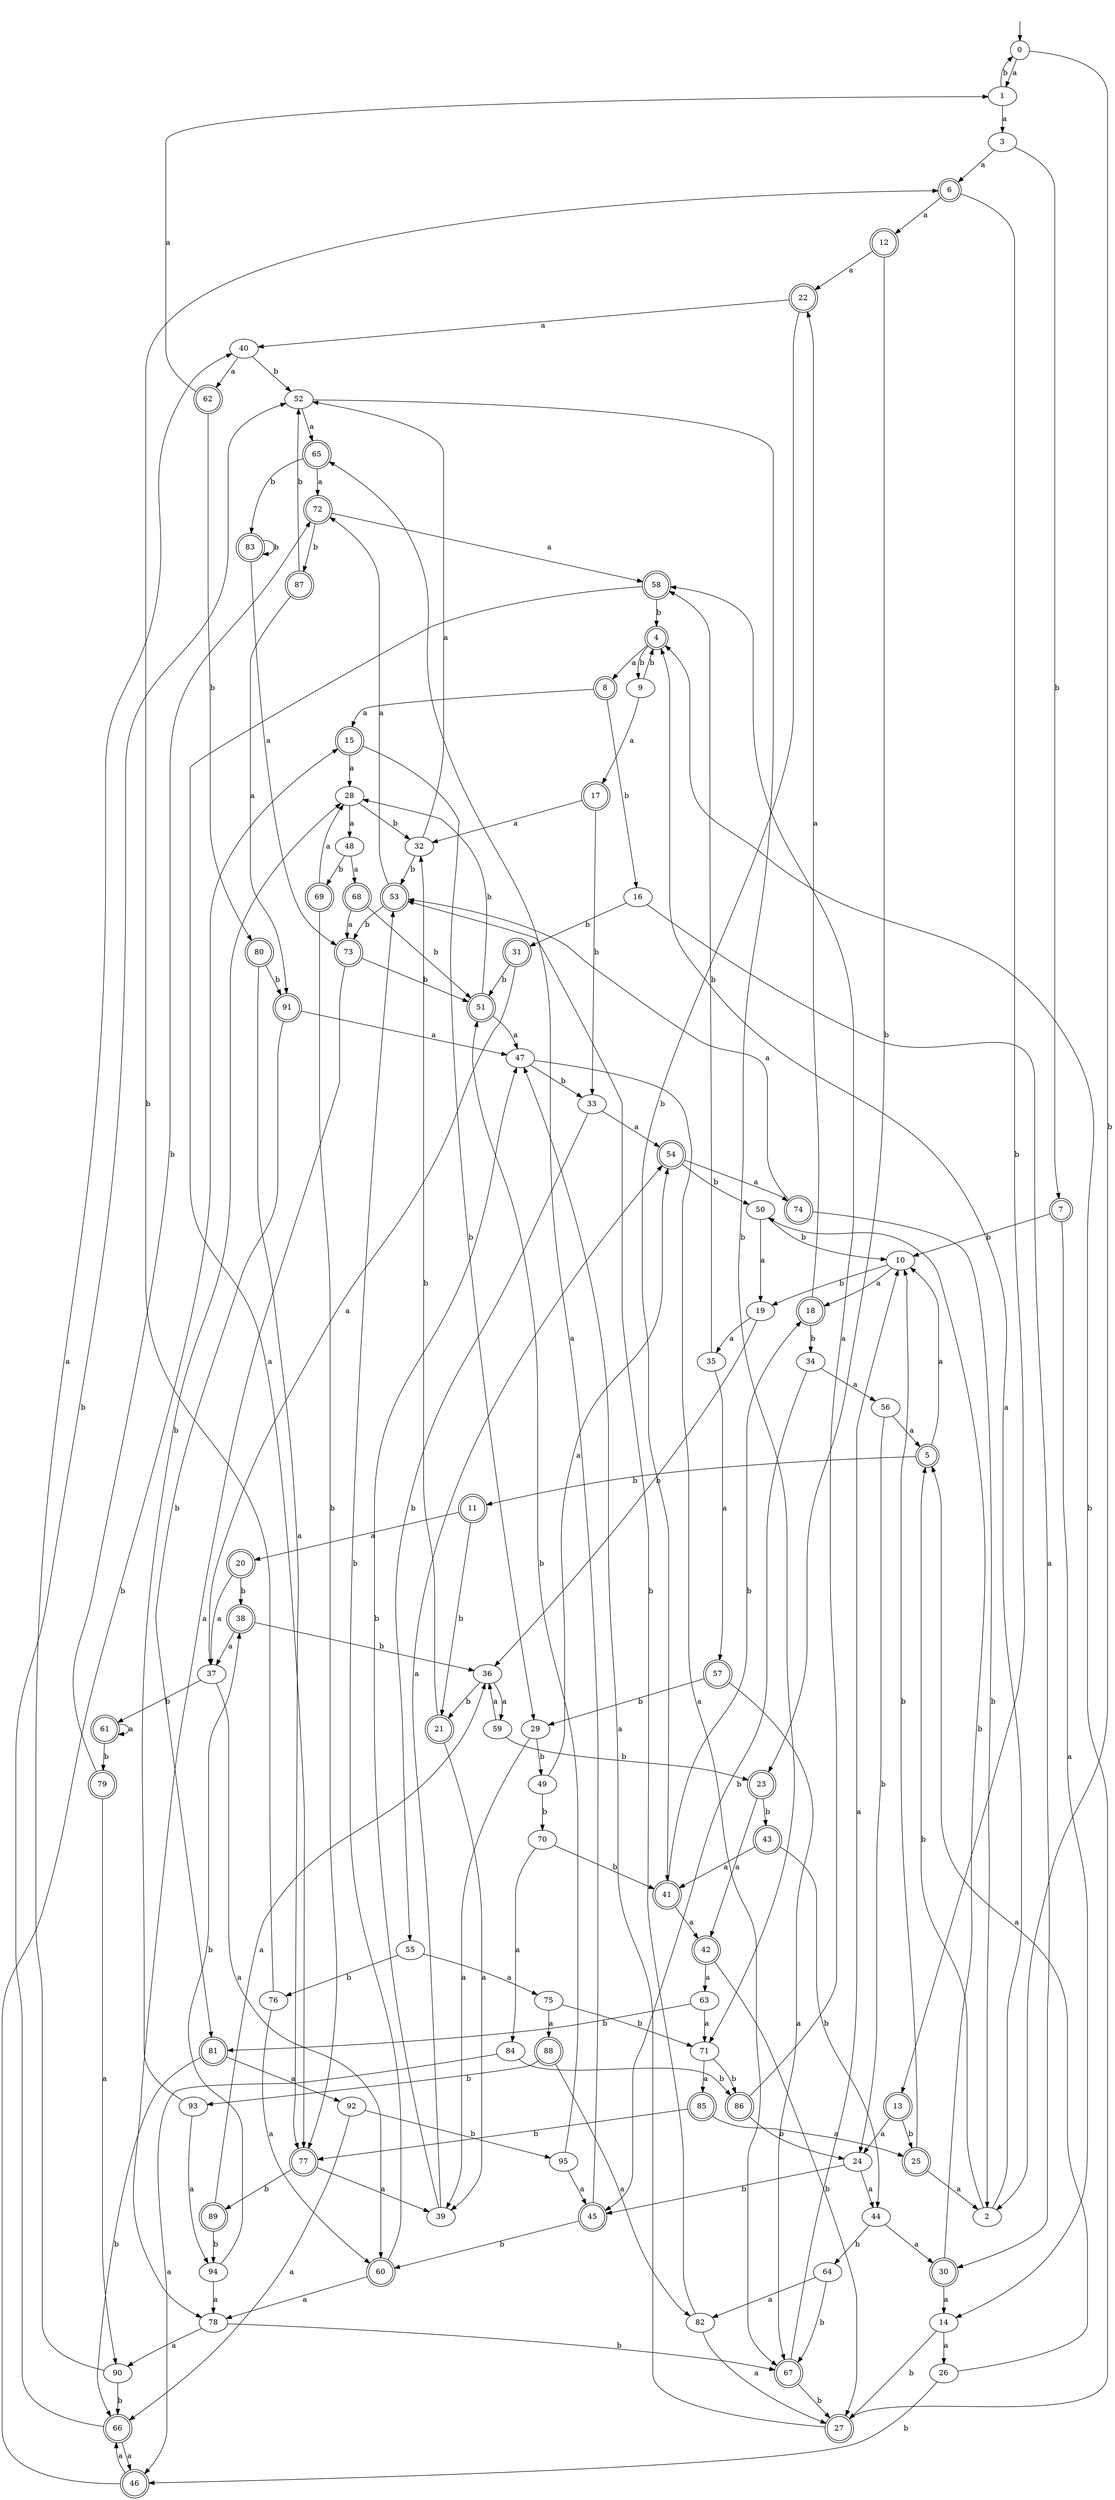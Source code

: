 digraph RandomDFA {
  __start0 [label="", shape=none];
  __start0 -> 0 [label=""];
  0 [shape=circle]
  0 -> 1 [label="a"]
  0 -> 2 [label="b"]
  1
  1 -> 3 [label="a"]
  1 -> 0 [label="b"]
  2
  2 -> 4 [label="a"]
  2 -> 5 [label="b"]
  3
  3 -> 6 [label="a"]
  3 -> 7 [label="b"]
  4 [shape=doublecircle]
  4 -> 8 [label="a"]
  4 -> 9 [label="b"]
  5 [shape=doublecircle]
  5 -> 10 [label="a"]
  5 -> 11 [label="b"]
  6 [shape=doublecircle]
  6 -> 12 [label="a"]
  6 -> 13 [label="b"]
  7 [shape=doublecircle]
  7 -> 14 [label="a"]
  7 -> 10 [label="b"]
  8 [shape=doublecircle]
  8 -> 15 [label="a"]
  8 -> 16 [label="b"]
  9
  9 -> 17 [label="a"]
  9 -> 4 [label="b"]
  10
  10 -> 18 [label="a"]
  10 -> 19 [label="b"]
  11 [shape=doublecircle]
  11 -> 20 [label="a"]
  11 -> 21 [label="b"]
  12 [shape=doublecircle]
  12 -> 22 [label="a"]
  12 -> 23 [label="b"]
  13 [shape=doublecircle]
  13 -> 24 [label="a"]
  13 -> 25 [label="b"]
  14
  14 -> 26 [label="a"]
  14 -> 27 [label="b"]
  15 [shape=doublecircle]
  15 -> 28 [label="a"]
  15 -> 29 [label="b"]
  16
  16 -> 30 [label="a"]
  16 -> 31 [label="b"]
  17 [shape=doublecircle]
  17 -> 32 [label="a"]
  17 -> 33 [label="b"]
  18 [shape=doublecircle]
  18 -> 22 [label="a"]
  18 -> 34 [label="b"]
  19
  19 -> 35 [label="a"]
  19 -> 36 [label="b"]
  20 [shape=doublecircle]
  20 -> 37 [label="a"]
  20 -> 38 [label="b"]
  21 [shape=doublecircle]
  21 -> 39 [label="a"]
  21 -> 32 [label="b"]
  22 [shape=doublecircle]
  22 -> 40 [label="a"]
  22 -> 41 [label="b"]
  23 [shape=doublecircle]
  23 -> 42 [label="a"]
  23 -> 43 [label="b"]
  24
  24 -> 44 [label="a"]
  24 -> 45 [label="b"]
  25 [shape=doublecircle]
  25 -> 2 [label="a"]
  25 -> 10 [label="b"]
  26
  26 -> 5 [label="a"]
  26 -> 46 [label="b"]
  27 [shape=doublecircle]
  27 -> 47 [label="a"]
  27 -> 4 [label="b"]
  28
  28 -> 48 [label="a"]
  28 -> 32 [label="b"]
  29
  29 -> 39 [label="a"]
  29 -> 49 [label="b"]
  30 [shape=doublecircle]
  30 -> 14 [label="a"]
  30 -> 50 [label="b"]
  31 [shape=doublecircle]
  31 -> 37 [label="a"]
  31 -> 51 [label="b"]
  32
  32 -> 52 [label="a"]
  32 -> 53 [label="b"]
  33
  33 -> 54 [label="a"]
  33 -> 55 [label="b"]
  34
  34 -> 56 [label="a"]
  34 -> 45 [label="b"]
  35
  35 -> 57 [label="a"]
  35 -> 58 [label="b"]
  36
  36 -> 59 [label="a"]
  36 -> 21 [label="b"]
  37
  37 -> 60 [label="a"]
  37 -> 61 [label="b"]
  38 [shape=doublecircle]
  38 -> 37 [label="a"]
  38 -> 36 [label="b"]
  39
  39 -> 54 [label="a"]
  39 -> 47 [label="b"]
  40
  40 -> 62 [label="a"]
  40 -> 52 [label="b"]
  41 [shape=doublecircle]
  41 -> 42 [label="a"]
  41 -> 18 [label="b"]
  42 [shape=doublecircle]
  42 -> 63 [label="a"]
  42 -> 27 [label="b"]
  43 [shape=doublecircle]
  43 -> 41 [label="a"]
  43 -> 44 [label="b"]
  44
  44 -> 30 [label="a"]
  44 -> 64 [label="b"]
  45 [shape=doublecircle]
  45 -> 65 [label="a"]
  45 -> 60 [label="b"]
  46 [shape=doublecircle]
  46 -> 66 [label="a"]
  46 -> 15 [label="b"]
  47
  47 -> 67 [label="a"]
  47 -> 33 [label="b"]
  48
  48 -> 68 [label="a"]
  48 -> 69 [label="b"]
  49
  49 -> 54 [label="a"]
  49 -> 70 [label="b"]
  50
  50 -> 19 [label="a"]
  50 -> 10 [label="b"]
  51 [shape=doublecircle]
  51 -> 47 [label="a"]
  51 -> 28 [label="b"]
  52
  52 -> 65 [label="a"]
  52 -> 71 [label="b"]
  53 [shape=doublecircle]
  53 -> 72 [label="a"]
  53 -> 73 [label="b"]
  54 [shape=doublecircle]
  54 -> 74 [label="a"]
  54 -> 50 [label="b"]
  55
  55 -> 75 [label="a"]
  55 -> 76 [label="b"]
  56
  56 -> 5 [label="a"]
  56 -> 24 [label="b"]
  57 [shape=doublecircle]
  57 -> 67 [label="a"]
  57 -> 29 [label="b"]
  58 [shape=doublecircle]
  58 -> 77 [label="a"]
  58 -> 4 [label="b"]
  59
  59 -> 36 [label="a"]
  59 -> 23 [label="b"]
  60 [shape=doublecircle]
  60 -> 78 [label="a"]
  60 -> 53 [label="b"]
  61 [shape=doublecircle]
  61 -> 61 [label="a"]
  61 -> 79 [label="b"]
  62 [shape=doublecircle]
  62 -> 1 [label="a"]
  62 -> 80 [label="b"]
  63
  63 -> 71 [label="a"]
  63 -> 81 [label="b"]
  64
  64 -> 82 [label="a"]
  64 -> 67 [label="b"]
  65 [shape=doublecircle]
  65 -> 72 [label="a"]
  65 -> 83 [label="b"]
  66 [shape=doublecircle]
  66 -> 46 [label="a"]
  66 -> 52 [label="b"]
  67 [shape=doublecircle]
  67 -> 10 [label="a"]
  67 -> 27 [label="b"]
  68 [shape=doublecircle]
  68 -> 73 [label="a"]
  68 -> 51 [label="b"]
  69 [shape=doublecircle]
  69 -> 28 [label="a"]
  69 -> 77 [label="b"]
  70
  70 -> 84 [label="a"]
  70 -> 41 [label="b"]
  71
  71 -> 85 [label="a"]
  71 -> 86 [label="b"]
  72 [shape=doublecircle]
  72 -> 58 [label="a"]
  72 -> 87 [label="b"]
  73 [shape=doublecircle]
  73 -> 78 [label="a"]
  73 -> 51 [label="b"]
  74 [shape=doublecircle]
  74 -> 53 [label="a"]
  74 -> 2 [label="b"]
  75
  75 -> 88 [label="a"]
  75 -> 71 [label="b"]
  76
  76 -> 60 [label="a"]
  76 -> 6 [label="b"]
  77 [shape=doublecircle]
  77 -> 39 [label="a"]
  77 -> 89 [label="b"]
  78
  78 -> 90 [label="a"]
  78 -> 67 [label="b"]
  79 [shape=doublecircle]
  79 -> 90 [label="a"]
  79 -> 72 [label="b"]
  80 [shape=doublecircle]
  80 -> 77 [label="a"]
  80 -> 91 [label="b"]
  81 [shape=doublecircle]
  81 -> 92 [label="a"]
  81 -> 66 [label="b"]
  82
  82 -> 27 [label="a"]
  82 -> 53 [label="b"]
  83 [shape=doublecircle]
  83 -> 73 [label="a"]
  83 -> 83 [label="b"]
  84
  84 -> 46 [label="a"]
  84 -> 86 [label="b"]
  85 [shape=doublecircle]
  85 -> 25 [label="a"]
  85 -> 77 [label="b"]
  86 [shape=doublecircle]
  86 -> 58 [label="a"]
  86 -> 24 [label="b"]
  87 [shape=doublecircle]
  87 -> 91 [label="a"]
  87 -> 52 [label="b"]
  88 [shape=doublecircle]
  88 -> 82 [label="a"]
  88 -> 93 [label="b"]
  89 [shape=doublecircle]
  89 -> 36 [label="a"]
  89 -> 94 [label="b"]
  90
  90 -> 40 [label="a"]
  90 -> 66 [label="b"]
  91 [shape=doublecircle]
  91 -> 47 [label="a"]
  91 -> 81 [label="b"]
  92
  92 -> 66 [label="a"]
  92 -> 95 [label="b"]
  93
  93 -> 94 [label="a"]
  93 -> 28 [label="b"]
  94
  94 -> 78 [label="a"]
  94 -> 38 [label="b"]
  95
  95 -> 45 [label="a"]
  95 -> 51 [label="b"]
}
